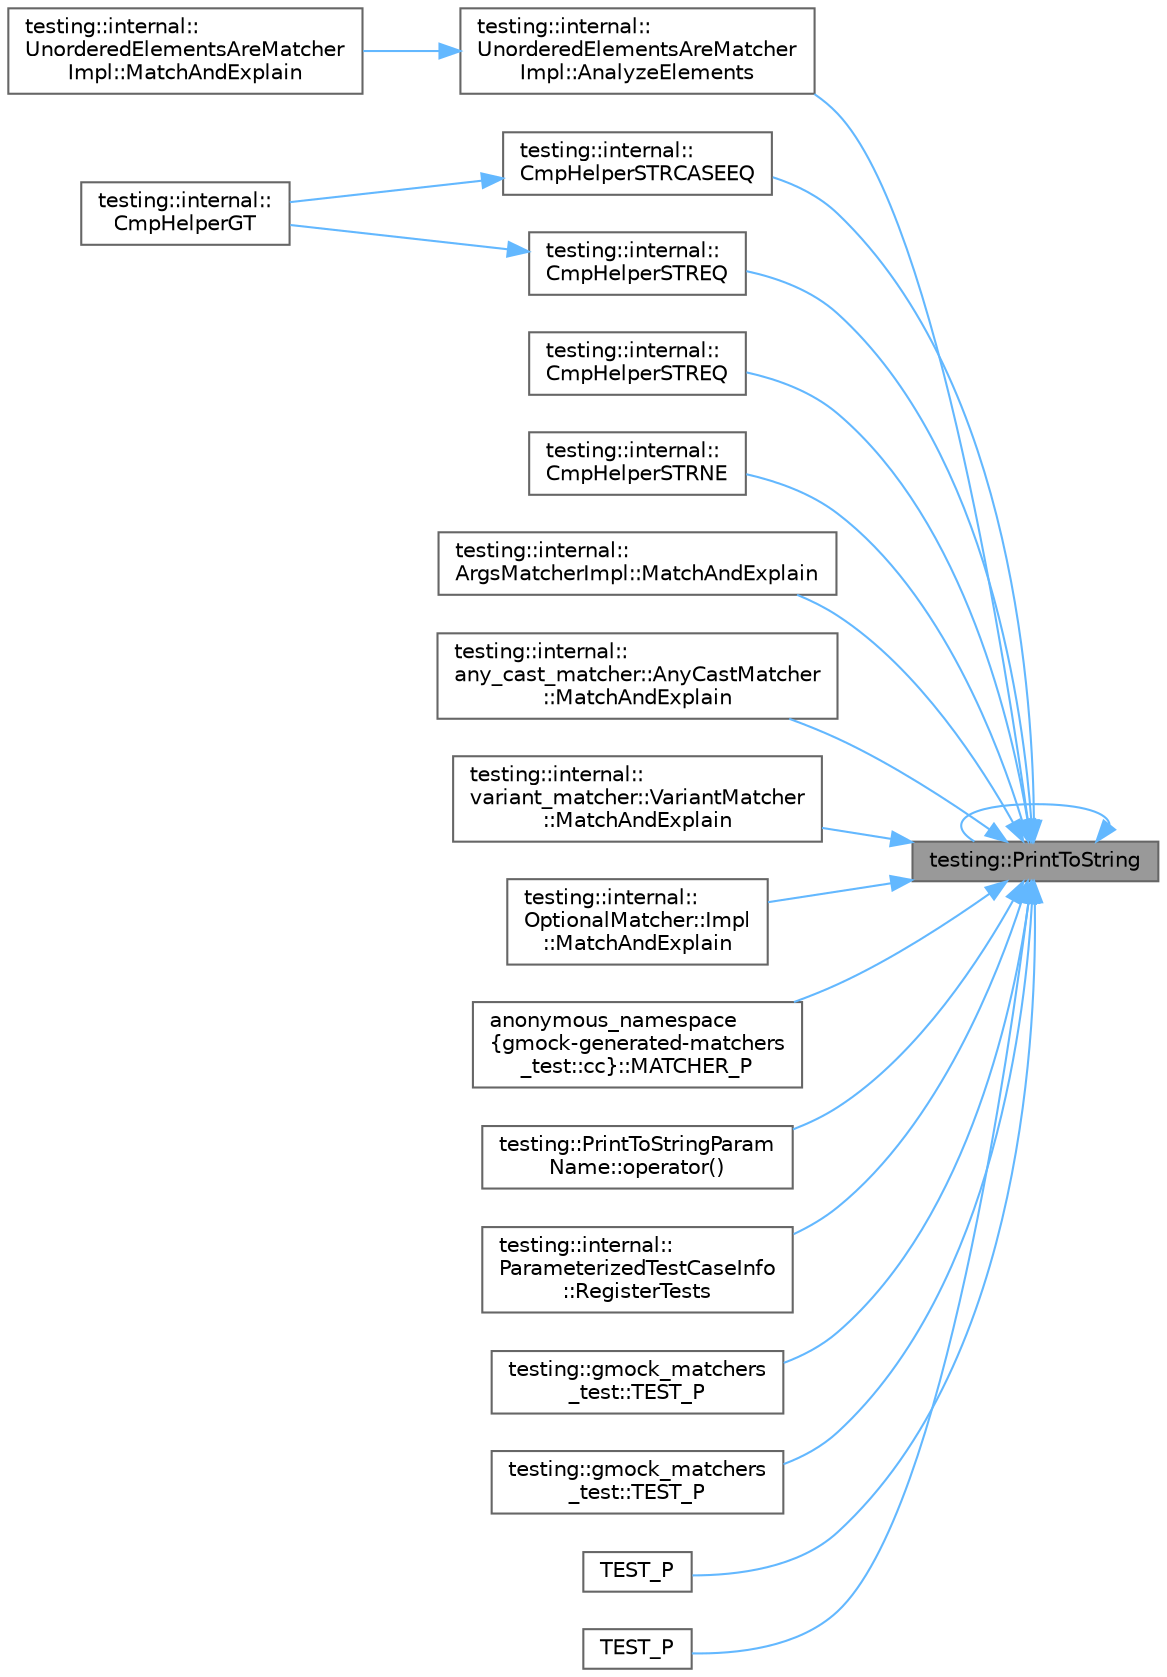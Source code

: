 digraph "testing::PrintToString"
{
 // LATEX_PDF_SIZE
  bgcolor="transparent";
  edge [fontname=Helvetica,fontsize=10,labelfontname=Helvetica,labelfontsize=10];
  node [fontname=Helvetica,fontsize=10,shape=box,height=0.2,width=0.4];
  rankdir="RL";
  Node1 [id="Node000001",label="testing::PrintToString",height=0.2,width=0.4,color="gray40", fillcolor="grey60", style="filled", fontcolor="black",tooltip=" "];
  Node1 -> Node2 [id="edge1_Node000001_Node000002",dir="back",color="steelblue1",style="solid",tooltip=" "];
  Node2 [id="Node000002",label="testing::internal::\lUnorderedElementsAreMatcher\lImpl::AnalyzeElements",height=0.2,width=0.4,color="grey40", fillcolor="white", style="filled",URL="$classtesting_1_1internal_1_1_unordered_elements_are_matcher_impl.html#a163e5008bd9181fb0276ce07d678e3c0",tooltip=" "];
  Node2 -> Node3 [id="edge2_Node000002_Node000003",dir="back",color="steelblue1",style="solid",tooltip=" "];
  Node3 [id="Node000003",label="testing::internal::\lUnorderedElementsAreMatcher\lImpl::MatchAndExplain",height=0.2,width=0.4,color="grey40", fillcolor="white", style="filled",URL="$classtesting_1_1internal_1_1_unordered_elements_are_matcher_impl.html#a4031291eef9be8c1e9e1effdd02c4334",tooltip=" "];
  Node1 -> Node4 [id="edge3_Node000001_Node000004",dir="back",color="steelblue1",style="solid",tooltip=" "];
  Node4 [id="Node000004",label="testing::internal::\lCmpHelperSTRCASEEQ",height=0.2,width=0.4,color="grey40", fillcolor="white", style="filled",URL="$namespacetesting_1_1internal.html#a30dfeb01f1bc8087c7d05205d5fa75c1",tooltip=" "];
  Node4 -> Node5 [id="edge4_Node000004_Node000005",dir="back",color="steelblue1",style="solid",tooltip=" "];
  Node5 [id="Node000005",label="testing::internal::\lCmpHelperGT",height=0.2,width=0.4,color="grey40", fillcolor="white", style="filled",URL="$namespacetesting_1_1internal.html#a1dc436420f56d564a5eb90b19269d32e",tooltip=" "];
  Node1 -> Node6 [id="edge5_Node000001_Node000006",dir="back",color="steelblue1",style="solid",tooltip=" "];
  Node6 [id="Node000006",label="testing::internal::\lCmpHelperSTREQ",height=0.2,width=0.4,color="grey40", fillcolor="white", style="filled",URL="$namespacetesting_1_1internal.html#a711a396ed8f636ecd14a850a89d181b6",tooltip=" "];
  Node6 -> Node5 [id="edge6_Node000006_Node000005",dir="back",color="steelblue1",style="solid",tooltip=" "];
  Node1 -> Node7 [id="edge7_Node000001_Node000007",dir="back",color="steelblue1",style="solid",tooltip=" "];
  Node7 [id="Node000007",label="testing::internal::\lCmpHelperSTREQ",height=0.2,width=0.4,color="grey40", fillcolor="white", style="filled",URL="$namespacetesting_1_1internal.html#ad351878f87634853c4eb005fe9b169a8",tooltip=" "];
  Node1 -> Node8 [id="edge8_Node000001_Node000008",dir="back",color="steelblue1",style="solid",tooltip=" "];
  Node8 [id="Node000008",label="testing::internal::\lCmpHelperSTRNE",height=0.2,width=0.4,color="grey40", fillcolor="white", style="filled",URL="$namespacetesting_1_1internal.html#a415a953647bbc9469f062dc966061efb",tooltip=" "];
  Node1 -> Node9 [id="edge9_Node000001_Node000009",dir="back",color="steelblue1",style="solid",tooltip=" "];
  Node9 [id="Node000009",label="testing::internal::\lArgsMatcherImpl::MatchAndExplain",height=0.2,width=0.4,color="grey40", fillcolor="white", style="filled",URL="$classtesting_1_1internal_1_1_args_matcher_impl.html#a60383b3073a61f9d82cbf31fe19e6bfa",tooltip=" "];
  Node1 -> Node10 [id="edge10_Node000001_Node000010",dir="back",color="steelblue1",style="solid",tooltip=" "];
  Node10 [id="Node000010",label="testing::internal::\lany_cast_matcher::AnyCastMatcher\l::MatchAndExplain",height=0.2,width=0.4,color="grey40", fillcolor="white", style="filled",URL="$classtesting_1_1internal_1_1any__cast__matcher_1_1_any_cast_matcher.html#a90b8b68c487a56e5a34e556b68da030b",tooltip=" "];
  Node1 -> Node11 [id="edge11_Node000001_Node000011",dir="back",color="steelblue1",style="solid",tooltip=" "];
  Node11 [id="Node000011",label="testing::internal::\lvariant_matcher::VariantMatcher\l::MatchAndExplain",height=0.2,width=0.4,color="grey40", fillcolor="white", style="filled",URL="$classtesting_1_1internal_1_1variant__matcher_1_1_variant_matcher.html#aa01aea191f2d02e81b0e653c46e73e3a",tooltip=" "];
  Node1 -> Node12 [id="edge12_Node000001_Node000012",dir="back",color="steelblue1",style="solid",tooltip=" "];
  Node12 [id="Node000012",label="testing::internal::\lOptionalMatcher::Impl\l::MatchAndExplain",height=0.2,width=0.4,color="grey40", fillcolor="white", style="filled",URL="$classtesting_1_1internal_1_1_optional_matcher_1_1_impl.html#a784959b22185ab7ab188dd9142e0e751",tooltip=" "];
  Node1 -> Node13 [id="edge13_Node000001_Node000013",dir="back",color="steelblue1",style="solid",tooltip=" "];
  Node13 [id="Node000013",label="anonymous_namespace\l\{gmock-generated-matchers\l_test::cc\}::MATCHER_P",height=0.2,width=0.4,color="grey40", fillcolor="white", style="filled",URL="$namespaceanonymous__namespace_02gmock-generated-matchers__test_8cc_03.html#a5fb84cdcc232d8046e8411b77c79066f",tooltip=" "];
  Node1 -> Node14 [id="edge14_Node000001_Node000014",dir="back",color="steelblue1",style="solid",tooltip=" "];
  Node14 [id="Node000014",label="testing::PrintToStringParam\lName::operator()",height=0.2,width=0.4,color="grey40", fillcolor="white", style="filled",URL="$structtesting_1_1_print_to_string_param_name.html#a05b411cfb75dadb2c3c0355aee1dcf21",tooltip=" "];
  Node1 -> Node1 [id="edge15_Node000001_Node000001",dir="back",color="steelblue1",style="solid",tooltip=" "];
  Node1 -> Node15 [id="edge16_Node000001_Node000015",dir="back",color="steelblue1",style="solid",tooltip=" "];
  Node15 [id="Node000015",label="testing::internal::\lParameterizedTestCaseInfo\l::RegisterTests",height=0.2,width=0.4,color="grey40", fillcolor="white", style="filled",URL="$classtesting_1_1internal_1_1_parameterized_test_case_info.html#a7e118820b3074ce70c0440e2e49a50a1",tooltip=" "];
  Node1 -> Node16 [id="edge17_Node000001_Node000016",dir="back",color="steelblue1",style="solid",tooltip=" "];
  Node16 [id="Node000016",label="testing::gmock_matchers\l_test::TEST_P",height=0.2,width=0.4,color="grey40", fillcolor="white", style="filled",URL="$namespacetesting_1_1gmock__matchers__test.html#a3ac913ed55a7ac2636ae7bfce04296e9",tooltip=" "];
  Node1 -> Node17 [id="edge18_Node000001_Node000017",dir="back",color="steelblue1",style="solid",tooltip=" "];
  Node17 [id="Node000017",label="testing::gmock_matchers\l_test::TEST_P",height=0.2,width=0.4,color="grey40", fillcolor="white", style="filled",URL="$namespacetesting_1_1gmock__matchers__test.html#a20589d957fcfe5399e249084dbc23e82",tooltip=" "];
  Node1 -> Node18 [id="edge19_Node000001_Node000018",dir="back",color="steelblue1",style="solid",tooltip=" "];
  Node18 [id="Node000018",label="TEST_P",height=0.2,width=0.4,color="grey40", fillcolor="white", style="filled",URL="$gtest-param-test__test_8cc.html#a5c5935ee04b0f74f29114ed7e1fa2315",tooltip=" "];
  Node1 -> Node19 [id="edge20_Node000001_Node000019",dir="back",color="steelblue1",style="solid",tooltip=" "];
  Node19 [id="Node000019",label="TEST_P",height=0.2,width=0.4,color="grey40", fillcolor="white", style="filled",URL="$gtest-param-test__test_8cc.html#a1f8ae152b21130f3ca99bdeab97e872a",tooltip=" "];
}

